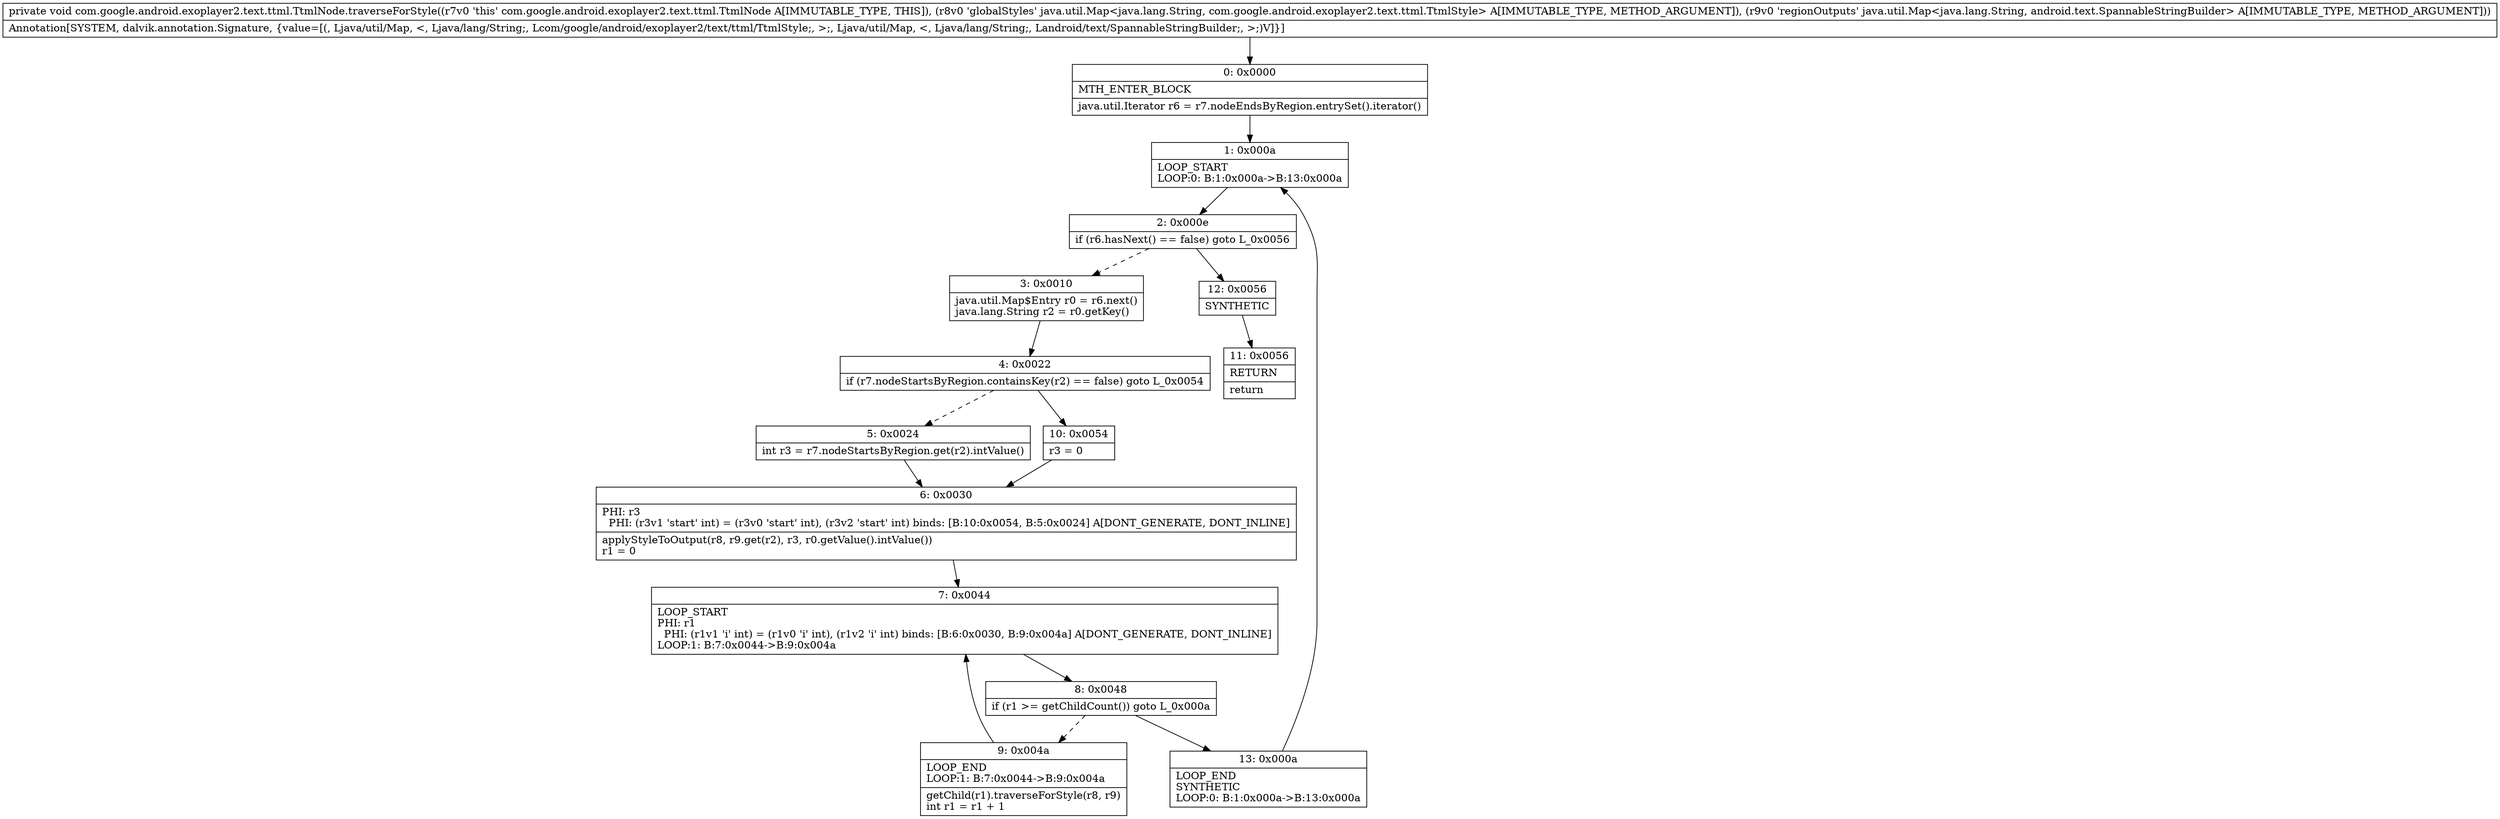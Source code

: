 digraph "CFG forcom.google.android.exoplayer2.text.ttml.TtmlNode.traverseForStyle(Ljava\/util\/Map;Ljava\/util\/Map;)V" {
Node_0 [shape=record,label="{0\:\ 0x0000|MTH_ENTER_BLOCK\l|java.util.Iterator r6 = r7.nodeEndsByRegion.entrySet().iterator()\l}"];
Node_1 [shape=record,label="{1\:\ 0x000a|LOOP_START\lLOOP:0: B:1:0x000a\-\>B:13:0x000a\l}"];
Node_2 [shape=record,label="{2\:\ 0x000e|if (r6.hasNext() == false) goto L_0x0056\l}"];
Node_3 [shape=record,label="{3\:\ 0x0010|java.util.Map$Entry r0 = r6.next()\ljava.lang.String r2 = r0.getKey()\l}"];
Node_4 [shape=record,label="{4\:\ 0x0022|if (r7.nodeStartsByRegion.containsKey(r2) == false) goto L_0x0054\l}"];
Node_5 [shape=record,label="{5\:\ 0x0024|int r3 = r7.nodeStartsByRegion.get(r2).intValue()\l}"];
Node_6 [shape=record,label="{6\:\ 0x0030|PHI: r3 \l  PHI: (r3v1 'start' int) = (r3v0 'start' int), (r3v2 'start' int) binds: [B:10:0x0054, B:5:0x0024] A[DONT_GENERATE, DONT_INLINE]\l|applyStyleToOutput(r8, r9.get(r2), r3, r0.getValue().intValue())\lr1 = 0\l}"];
Node_7 [shape=record,label="{7\:\ 0x0044|LOOP_START\lPHI: r1 \l  PHI: (r1v1 'i' int) = (r1v0 'i' int), (r1v2 'i' int) binds: [B:6:0x0030, B:9:0x004a] A[DONT_GENERATE, DONT_INLINE]\lLOOP:1: B:7:0x0044\-\>B:9:0x004a\l}"];
Node_8 [shape=record,label="{8\:\ 0x0048|if (r1 \>= getChildCount()) goto L_0x000a\l}"];
Node_9 [shape=record,label="{9\:\ 0x004a|LOOP_END\lLOOP:1: B:7:0x0044\-\>B:9:0x004a\l|getChild(r1).traverseForStyle(r8, r9)\lint r1 = r1 + 1\l}"];
Node_10 [shape=record,label="{10\:\ 0x0054|r3 = 0\l}"];
Node_11 [shape=record,label="{11\:\ 0x0056|RETURN\l|return\l}"];
Node_12 [shape=record,label="{12\:\ 0x0056|SYNTHETIC\l}"];
Node_13 [shape=record,label="{13\:\ 0x000a|LOOP_END\lSYNTHETIC\lLOOP:0: B:1:0x000a\-\>B:13:0x000a\l}"];
MethodNode[shape=record,label="{private void com.google.android.exoplayer2.text.ttml.TtmlNode.traverseForStyle((r7v0 'this' com.google.android.exoplayer2.text.ttml.TtmlNode A[IMMUTABLE_TYPE, THIS]), (r8v0 'globalStyles' java.util.Map\<java.lang.String, com.google.android.exoplayer2.text.ttml.TtmlStyle\> A[IMMUTABLE_TYPE, METHOD_ARGUMENT]), (r9v0 'regionOutputs' java.util.Map\<java.lang.String, android.text.SpannableStringBuilder\> A[IMMUTABLE_TYPE, METHOD_ARGUMENT]))  | Annotation[SYSTEM, dalvik.annotation.Signature, \{value=[(, Ljava\/util\/Map, \<, Ljava\/lang\/String;, Lcom\/google\/android\/exoplayer2\/text\/ttml\/TtmlStyle;, \>;, Ljava\/util\/Map, \<, Ljava\/lang\/String;, Landroid\/text\/SpannableStringBuilder;, \>;)V]\}]\l}"];
MethodNode -> Node_0;
Node_0 -> Node_1;
Node_1 -> Node_2;
Node_2 -> Node_3[style=dashed];
Node_2 -> Node_12;
Node_3 -> Node_4;
Node_4 -> Node_5[style=dashed];
Node_4 -> Node_10;
Node_5 -> Node_6;
Node_6 -> Node_7;
Node_7 -> Node_8;
Node_8 -> Node_9[style=dashed];
Node_8 -> Node_13;
Node_9 -> Node_7;
Node_10 -> Node_6;
Node_12 -> Node_11;
Node_13 -> Node_1;
}

